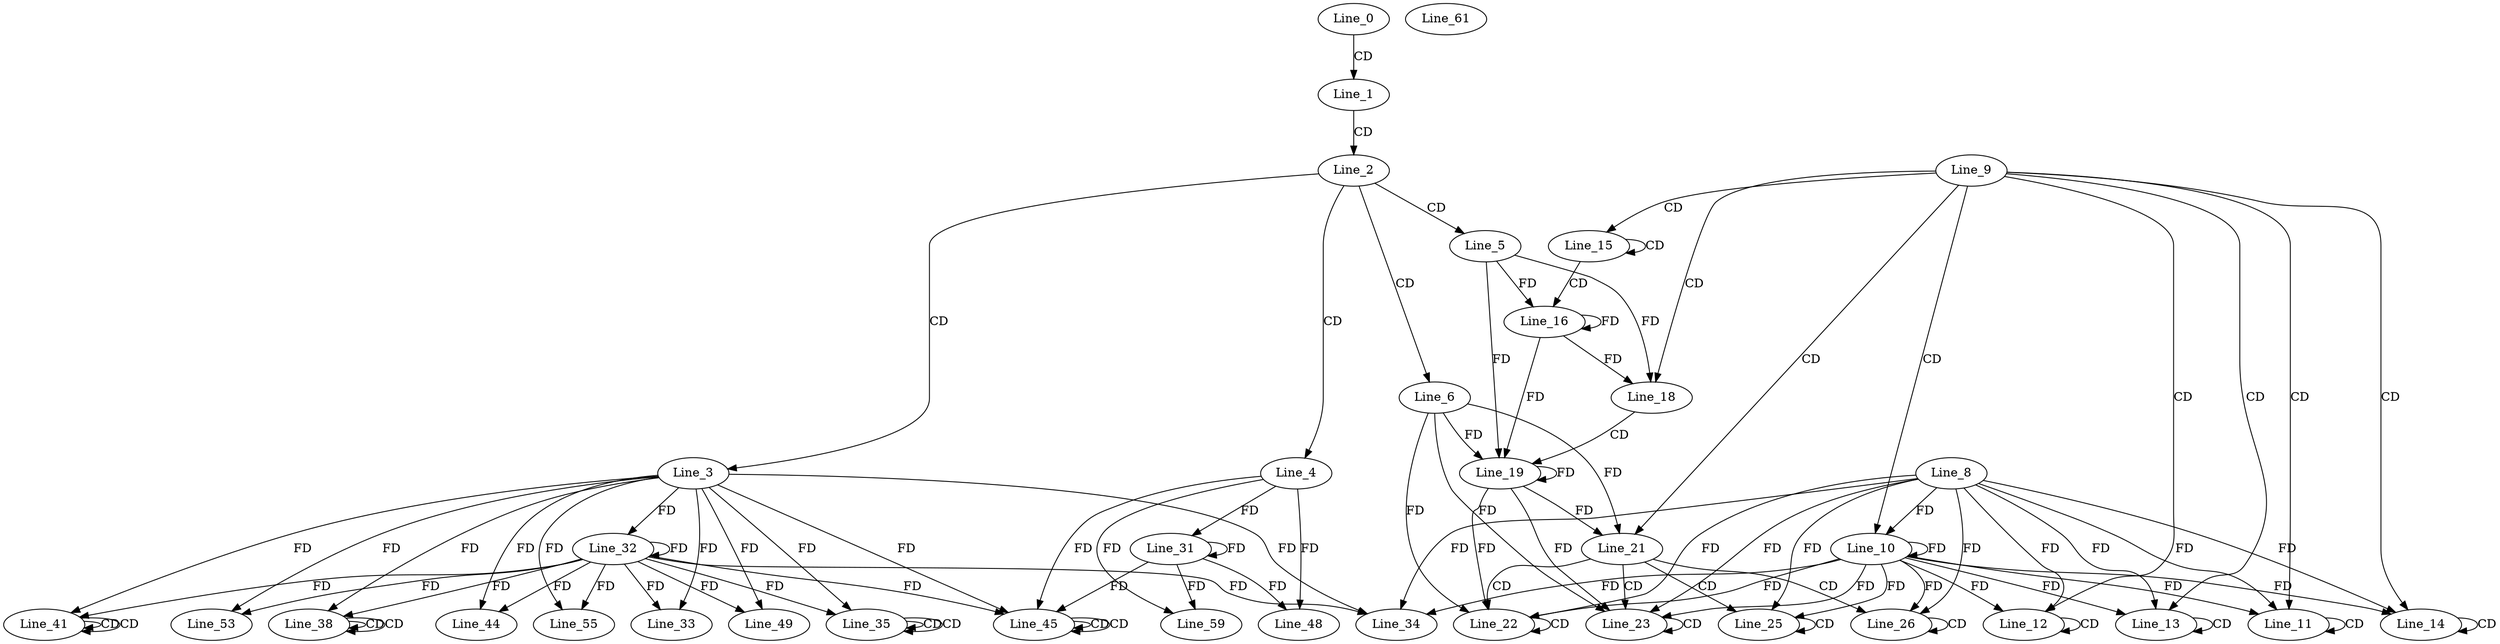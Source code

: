 digraph G {
  Line_0;
  Line_1;
  Line_2;
  Line_3;
  Line_4;
  Line_5;
  Line_6;
  Line_9;
  Line_10;
  Line_8;
  Line_10;
  Line_11;
  Line_11;
  Line_12;
  Line_12;
  Line_13;
  Line_13;
  Line_14;
  Line_14;
  Line_15;
  Line_15;
  Line_16;
  Line_18;
  Line_19;
  Line_19;
  Line_19;
  Line_21;
  Line_22;
  Line_22;
  Line_22;
  Line_23;
  Line_23;
  Line_23;
  Line_25;
  Line_25;
  Line_26;
  Line_26;
  Line_31;
  Line_32;
  Line_33;
  Line_34;
  Line_34;
  Line_35;
  Line_35;
  Line_35;
  Line_35;
  Line_38;
  Line_38;
  Line_38;
  Line_41;
  Line_41;
  Line_41;
  Line_44;
  Line_45;
  Line_45;
  Line_45;
  Line_48;
  Line_49;
  Line_53;
  Line_55;
  Line_59;
  Line_61;
  Line_0 -> Line_1 [ label="CD" ];
  Line_1 -> Line_2 [ label="CD" ];
  Line_2 -> Line_3 [ label="CD" ];
  Line_2 -> Line_4 [ label="CD" ];
  Line_2 -> Line_5 [ label="CD" ];
  Line_2 -> Line_6 [ label="CD" ];
  Line_9 -> Line_10 [ label="CD" ];
  Line_8 -> Line_10 [ label="FD" ];
  Line_10 -> Line_10 [ label="FD" ];
  Line_9 -> Line_11 [ label="CD" ];
  Line_11 -> Line_11 [ label="CD" ];
  Line_8 -> Line_11 [ label="FD" ];
  Line_10 -> Line_11 [ label="FD" ];
  Line_9 -> Line_12 [ label="CD" ];
  Line_12 -> Line_12 [ label="CD" ];
  Line_8 -> Line_12 [ label="FD" ];
  Line_10 -> Line_12 [ label="FD" ];
  Line_9 -> Line_13 [ label="CD" ];
  Line_13 -> Line_13 [ label="CD" ];
  Line_8 -> Line_13 [ label="FD" ];
  Line_10 -> Line_13 [ label="FD" ];
  Line_9 -> Line_14 [ label="CD" ];
  Line_14 -> Line_14 [ label="CD" ];
  Line_8 -> Line_14 [ label="FD" ];
  Line_10 -> Line_14 [ label="FD" ];
  Line_9 -> Line_15 [ label="CD" ];
  Line_15 -> Line_15 [ label="CD" ];
  Line_15 -> Line_16 [ label="CD" ];
  Line_5 -> Line_16 [ label="FD" ];
  Line_16 -> Line_16 [ label="FD" ];
  Line_9 -> Line_18 [ label="CD" ];
  Line_5 -> Line_18 [ label="FD" ];
  Line_16 -> Line_18 [ label="FD" ];
  Line_18 -> Line_19 [ label="CD" ];
  Line_6 -> Line_19 [ label="FD" ];
  Line_19 -> Line_19 [ label="FD" ];
  Line_5 -> Line_19 [ label="FD" ];
  Line_16 -> Line_19 [ label="FD" ];
  Line_9 -> Line_21 [ label="CD" ];
  Line_6 -> Line_21 [ label="FD" ];
  Line_19 -> Line_21 [ label="FD" ];
  Line_21 -> Line_22 [ label="CD" ];
  Line_22 -> Line_22 [ label="CD" ];
  Line_6 -> Line_22 [ label="FD" ];
  Line_19 -> Line_22 [ label="FD" ];
  Line_8 -> Line_22 [ label="FD" ];
  Line_10 -> Line_22 [ label="FD" ];
  Line_21 -> Line_23 [ label="CD" ];
  Line_23 -> Line_23 [ label="CD" ];
  Line_6 -> Line_23 [ label="FD" ];
  Line_19 -> Line_23 [ label="FD" ];
  Line_8 -> Line_23 [ label="FD" ];
  Line_10 -> Line_23 [ label="FD" ];
  Line_21 -> Line_25 [ label="CD" ];
  Line_25 -> Line_25 [ label="CD" ];
  Line_8 -> Line_25 [ label="FD" ];
  Line_10 -> Line_25 [ label="FD" ];
  Line_21 -> Line_26 [ label="CD" ];
  Line_26 -> Line_26 [ label="CD" ];
  Line_8 -> Line_26 [ label="FD" ];
  Line_10 -> Line_26 [ label="FD" ];
  Line_4 -> Line_31 [ label="FD" ];
  Line_31 -> Line_31 [ label="FD" ];
  Line_3 -> Line_32 [ label="FD" ];
  Line_32 -> Line_32 [ label="FD" ];
  Line_3 -> Line_33 [ label="FD" ];
  Line_32 -> Line_33 [ label="FD" ];
  Line_3 -> Line_34 [ label="FD" ];
  Line_32 -> Line_34 [ label="FD" ];
  Line_8 -> Line_34 [ label="FD" ];
  Line_10 -> Line_34 [ label="FD" ];
  Line_35 -> Line_35 [ label="CD" ];
  Line_35 -> Line_35 [ label="CD" ];
  Line_3 -> Line_35 [ label="FD" ];
  Line_32 -> Line_35 [ label="FD" ];
  Line_38 -> Line_38 [ label="CD" ];
  Line_38 -> Line_38 [ label="CD" ];
  Line_3 -> Line_38 [ label="FD" ];
  Line_32 -> Line_38 [ label="FD" ];
  Line_41 -> Line_41 [ label="CD" ];
  Line_41 -> Line_41 [ label="CD" ];
  Line_3 -> Line_41 [ label="FD" ];
  Line_32 -> Line_41 [ label="FD" ];
  Line_3 -> Line_44 [ label="FD" ];
  Line_32 -> Line_44 [ label="FD" ];
  Line_45 -> Line_45 [ label="CD" ];
  Line_45 -> Line_45 [ label="CD" ];
  Line_3 -> Line_45 [ label="FD" ];
  Line_32 -> Line_45 [ label="FD" ];
  Line_4 -> Line_45 [ label="FD" ];
  Line_31 -> Line_45 [ label="FD" ];
  Line_4 -> Line_48 [ label="FD" ];
  Line_31 -> Line_48 [ label="FD" ];
  Line_3 -> Line_49 [ label="FD" ];
  Line_32 -> Line_49 [ label="FD" ];
  Line_3 -> Line_53 [ label="FD" ];
  Line_32 -> Line_53 [ label="FD" ];
  Line_3 -> Line_55 [ label="FD" ];
  Line_32 -> Line_55 [ label="FD" ];
  Line_4 -> Line_59 [ label="FD" ];
  Line_31 -> Line_59 [ label="FD" ];
}
